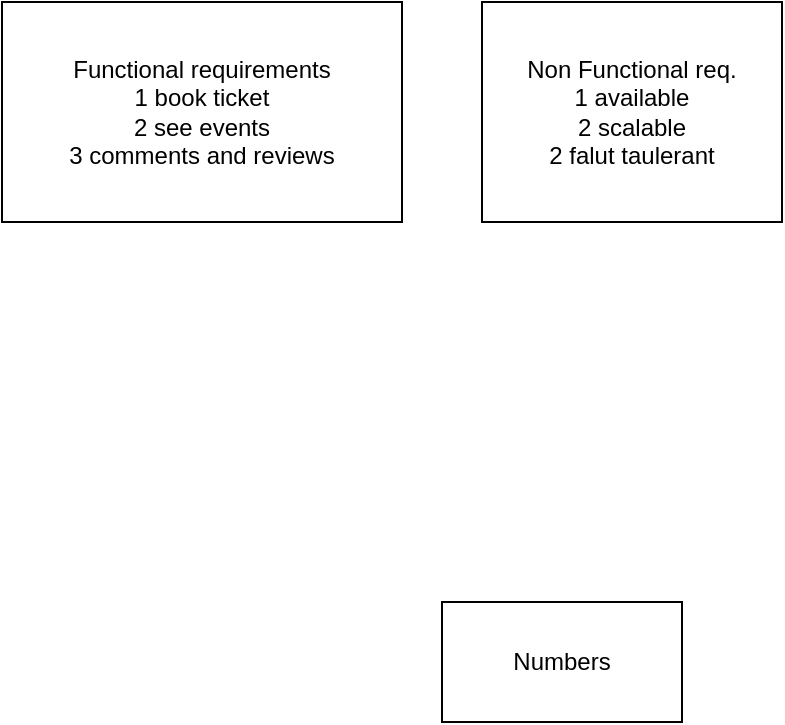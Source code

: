<mxfile version="22.1.9" type="github">
  <diagram name="Page-1" id="bChGm6jLwcOpOLXwFeDs">
    <mxGraphModel dx="1434" dy="803" grid="1" gridSize="10" guides="1" tooltips="1" connect="1" arrows="1" fold="1" page="1" pageScale="1" pageWidth="827" pageHeight="1169" math="0" shadow="0">
      <root>
        <mxCell id="0" />
        <mxCell id="1" parent="0" />
        <mxCell id="DaNwvMT5CMJ3vjh57-_K-1" value="Functional requirements&lt;br&gt;1 book ticket&lt;br&gt;2 see events&lt;br&gt;3 comments and reviews" style="rounded=0;whiteSpace=wrap;html=1;" vertex="1" parent="1">
          <mxGeometry x="130" y="10" width="200" height="110" as="geometry" />
        </mxCell>
        <mxCell id="DaNwvMT5CMJ3vjh57-_K-2" value="Non Functional req.&lt;br&gt;1 available&lt;br&gt;2 scalable&lt;br&gt;2 falut taulerant" style="rounded=0;whiteSpace=wrap;html=1;" vertex="1" parent="1">
          <mxGeometry x="370" y="10" width="150" height="110" as="geometry" />
        </mxCell>
        <mxCell id="DaNwvMT5CMJ3vjh57-_K-3" value="Numbers" style="rounded=0;whiteSpace=wrap;html=1;" vertex="1" parent="1">
          <mxGeometry x="350" y="310" width="120" height="60" as="geometry" />
        </mxCell>
      </root>
    </mxGraphModel>
  </diagram>
</mxfile>
